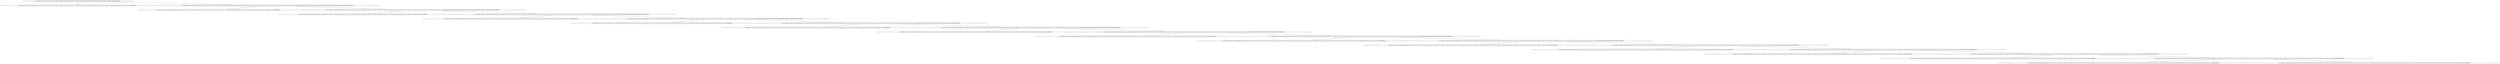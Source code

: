 digraph {
    0 [ label = "n=15, markers=0, start=32, stop=32, haplotype=[], samples=[SAMPLE1,SAMPLE2,SAMPLE3,SAMPLE4,SAMPLE5,SAMPLE6,SAMPLE7,SAMPLE8,SAMPLE9,SAMPLE10,SAMPLE11,SAMPLE12,SAMPLE13,SAMPLE14,SAMPLE14]" ]
    1 [ label = "n=1, markers=16, start=32, stop=47, haplotype=[chr9_32_G_T_1,chr9_33_A_C_0,chr9_34_G_T_0,chr9_35_A_C_0,chr9_36_G_T_0,chr9_37_A_C_0,chr9_38_G_T_0,chr9_39_A_C_0,chr9_40_G_T_0,chr9_41_A_C_0,chr9_42_G_T_0,chr9_43_A_C_0,chr9_44_G_T_0,chr9_45_A_C_0,chr9_46_G_T_0,chr9_47_A_C_1], samples=[SAMPLE14]" ]
    2 [ label = "n=14, markers=16, start=32, stop=47, haplotype=[chr9_32_G_T_1,chr9_33_A_C_0,chr9_34_G_T_0,chr9_35_A_C_0,chr9_36_G_T_0,chr9_37_A_C_0,chr9_38_G_T_0,chr9_39_A_C_0,chr9_40_G_T_0,chr9_41_A_C_0,chr9_42_G_T_0,chr9_43_A_C_0,chr9_44_G_T_0,chr9_45_A_C_0,chr9_46_G_T_0,chr9_47_A_C_0], samples=[SAMPLE1,SAMPLE2,SAMPLE3,SAMPLE4,SAMPLE5,SAMPLE6,SAMPLE7,SAMPLE8,SAMPLE9,SAMPLE10,SAMPLE11,SAMPLE12,SAMPLE13,SAMPLE14]" ]
    3 [ label = "n=1, markers=17, start=32, stop=48, haplotype=[chr9_32_G_T_1,chr9_33_A_C_0,chr9_34_G_T_0,chr9_35_A_C_0,chr9_36_G_T_0,chr9_37_A_C_0,chr9_38_G_T_0,chr9_39_A_C_0,chr9_40_G_T_0,chr9_41_A_C_0,chr9_42_G_T_0,chr9_43_A_C_0,chr9_44_G_T_0,chr9_45_A_C_0,chr9_46_G_T_0,chr9_47_A_C_0,chr9_48_G_T_1], samples=[SAMPLE1]" ]
    4 [ label = "n=13, markers=17, start=32, stop=48, haplotype=[chr9_32_G_T_1,chr9_33_A_C_0,chr9_34_G_T_0,chr9_35_A_C_0,chr9_36_G_T_0,chr9_37_A_C_0,chr9_38_G_T_0,chr9_39_A_C_0,chr9_40_G_T_0,chr9_41_A_C_0,chr9_42_G_T_0,chr9_43_A_C_0,chr9_44_G_T_0,chr9_45_A_C_0,chr9_46_G_T_0,chr9_47_A_C_0,chr9_48_G_T_0], samples=[SAMPLE2,SAMPLE3,SAMPLE4,SAMPLE5,SAMPLE6,SAMPLE7,SAMPLE8,SAMPLE9,SAMPLE10,SAMPLE11,SAMPLE12,SAMPLE13,SAMPLE14]" ]
    5 [ label = "n=1, markers=18, start=32, stop=49, haplotype=[chr9_32_G_T_1,chr9_33_A_C_0,chr9_34_G_T_0,chr9_35_A_C_0,chr9_36_G_T_0,chr9_37_A_C_0,chr9_38_G_T_0,chr9_39_A_C_0,chr9_40_G_T_0,chr9_41_A_C_0,chr9_42_G_T_0,chr9_43_A_C_0,chr9_44_G_T_0,chr9_45_A_C_0,chr9_46_G_T_0,chr9_47_A_C_0,chr9_48_G_T_0,chr9_49_A_C_1], samples=[SAMPLE2]" ]
    6 [ label = "n=12, markers=18, start=32, stop=49, haplotype=[chr9_32_G_T_1,chr9_33_A_C_0,chr9_34_G_T_0,chr9_35_A_C_0,chr9_36_G_T_0,chr9_37_A_C_0,chr9_38_G_T_0,chr9_39_A_C_0,chr9_40_G_T_0,chr9_41_A_C_0,chr9_42_G_T_0,chr9_43_A_C_0,chr9_44_G_T_0,chr9_45_A_C_0,chr9_46_G_T_0,chr9_47_A_C_0,chr9_48_G_T_0,chr9_49_A_C_0], samples=[SAMPLE3,SAMPLE4,SAMPLE5,SAMPLE6,SAMPLE7,SAMPLE8,SAMPLE9,SAMPLE10,SAMPLE11,SAMPLE12,SAMPLE13,SAMPLE14]" ]
    7 [ label = "n=1, markers=19, start=32, stop=50, haplotype=[chr9_32_G_T_1,chr9_33_A_C_0,chr9_34_G_T_0,chr9_35_A_C_0,chr9_36_G_T_0,chr9_37_A_C_0,chr9_38_G_T_0,chr9_39_A_C_0,chr9_40_G_T_0,chr9_41_A_C_0,chr9_42_G_T_0,chr9_43_A_C_0,chr9_44_G_T_0,chr9_45_A_C_0,chr9_46_G_T_0,chr9_47_A_C_0,chr9_48_G_T_0,chr9_49_A_C_0,chr9_50_G_T_1], samples=[SAMPLE3]" ]
    8 [ label = "n=11, markers=19, start=32, stop=50, haplotype=[chr9_32_G_T_1,chr9_33_A_C_0,chr9_34_G_T_0,chr9_35_A_C_0,chr9_36_G_T_0,chr9_37_A_C_0,chr9_38_G_T_0,chr9_39_A_C_0,chr9_40_G_T_0,chr9_41_A_C_0,chr9_42_G_T_0,chr9_43_A_C_0,chr9_44_G_T_0,chr9_45_A_C_0,chr9_46_G_T_0,chr9_47_A_C_0,chr9_48_G_T_0,chr9_49_A_C_0,chr9_50_G_T_0], samples=[SAMPLE4,SAMPLE5,SAMPLE6,SAMPLE7,SAMPLE8,SAMPLE9,SAMPLE10,SAMPLE11,SAMPLE12,SAMPLE13,SAMPLE14]" ]
    9 [ label = "n=1, markers=20, start=32, stop=51, haplotype=[chr9_32_G_T_1,chr9_33_A_C_0,chr9_34_G_T_0,chr9_35_A_C_0,chr9_36_G_T_0,chr9_37_A_C_0,chr9_38_G_T_0,chr9_39_A_C_0,chr9_40_G_T_0,chr9_41_A_C_0,chr9_42_G_T_0,chr9_43_A_C_0,chr9_44_G_T_0,chr9_45_A_C_0,chr9_46_G_T_0,chr9_47_A_C_0,chr9_48_G_T_0,chr9_49_A_C_0,chr9_50_G_T_0,chr9_51_A_C_1], samples=[SAMPLE4]" ]
    10 [ label = "n=10, markers=20, start=32, stop=51, haplotype=[chr9_32_G_T_1,chr9_33_A_C_0,chr9_34_G_T_0,chr9_35_A_C_0,chr9_36_G_T_0,chr9_37_A_C_0,chr9_38_G_T_0,chr9_39_A_C_0,chr9_40_G_T_0,chr9_41_A_C_0,chr9_42_G_T_0,chr9_43_A_C_0,chr9_44_G_T_0,chr9_45_A_C_0,chr9_46_G_T_0,chr9_47_A_C_0,chr9_48_G_T_0,chr9_49_A_C_0,chr9_50_G_T_0,chr9_51_A_C_0], samples=[SAMPLE5,SAMPLE6,SAMPLE7,SAMPLE8,SAMPLE9,SAMPLE10,SAMPLE11,SAMPLE12,SAMPLE13,SAMPLE14]" ]
    11 [ label = "n=1, markers=21, start=32, stop=52, haplotype=[chr9_32_G_T_1,chr9_33_A_C_0,chr9_34_G_T_0,chr9_35_A_C_0,chr9_36_G_T_0,chr9_37_A_C_0,chr9_38_G_T_0,chr9_39_A_C_0,chr9_40_G_T_0,chr9_41_A_C_0,chr9_42_G_T_0,chr9_43_A_C_0,chr9_44_G_T_0,chr9_45_A_C_0,chr9_46_G_T_0,chr9_47_A_C_0,chr9_48_G_T_0,chr9_49_A_C_0,chr9_50_G_T_0,chr9_51_A_C_0,chr9_52_G_T_1], samples=[SAMPLE5]" ]
    12 [ label = "n=9, markers=21, start=32, stop=52, haplotype=[chr9_32_G_T_1,chr9_33_A_C_0,chr9_34_G_T_0,chr9_35_A_C_0,chr9_36_G_T_0,chr9_37_A_C_0,chr9_38_G_T_0,chr9_39_A_C_0,chr9_40_G_T_0,chr9_41_A_C_0,chr9_42_G_T_0,chr9_43_A_C_0,chr9_44_G_T_0,chr9_45_A_C_0,chr9_46_G_T_0,chr9_47_A_C_0,chr9_48_G_T_0,chr9_49_A_C_0,chr9_50_G_T_0,chr9_51_A_C_0,chr9_52_G_T_0], samples=[SAMPLE6,SAMPLE7,SAMPLE8,SAMPLE9,SAMPLE10,SAMPLE11,SAMPLE12,SAMPLE13,SAMPLE14]" ]
    13 [ label = "n=1, markers=22, start=32, stop=53, haplotype=[chr9_32_G_T_1,chr9_33_A_C_0,chr9_34_G_T_0,chr9_35_A_C_0,chr9_36_G_T_0,chr9_37_A_C_0,chr9_38_G_T_0,chr9_39_A_C_0,chr9_40_G_T_0,chr9_41_A_C_0,chr9_42_G_T_0,chr9_43_A_C_0,chr9_44_G_T_0,chr9_45_A_C_0,chr9_46_G_T_0,chr9_47_A_C_0,chr9_48_G_T_0,chr9_49_A_C_0,chr9_50_G_T_0,chr9_51_A_C_0,chr9_52_G_T_0,chr9_53_A_C_1], samples=[SAMPLE6]" ]
    14 [ label = "n=8, markers=22, start=32, stop=53, haplotype=[chr9_32_G_T_1,chr9_33_A_C_0,chr9_34_G_T_0,chr9_35_A_C_0,chr9_36_G_T_0,chr9_37_A_C_0,chr9_38_G_T_0,chr9_39_A_C_0,chr9_40_G_T_0,chr9_41_A_C_0,chr9_42_G_T_0,chr9_43_A_C_0,chr9_44_G_T_0,chr9_45_A_C_0,chr9_46_G_T_0,chr9_47_A_C_0,chr9_48_G_T_0,chr9_49_A_C_0,chr9_50_G_T_0,chr9_51_A_C_0,chr9_52_G_T_0,chr9_53_A_C_0], samples=[SAMPLE7,SAMPLE8,SAMPLE9,SAMPLE10,SAMPLE11,SAMPLE12,SAMPLE13,SAMPLE14]" ]
    15 [ label = "n=1, markers=23, start=32, stop=54, haplotype=[chr9_32_G_T_1,chr9_33_A_C_0,chr9_34_G_T_0,chr9_35_A_C_0,chr9_36_G_T_0,chr9_37_A_C_0,chr9_38_G_T_0,chr9_39_A_C_0,chr9_40_G_T_0,chr9_41_A_C_0,chr9_42_G_T_0,chr9_43_A_C_0,chr9_44_G_T_0,chr9_45_A_C_0,chr9_46_G_T_0,chr9_47_A_C_0,chr9_48_G_T_0,chr9_49_A_C_0,chr9_50_G_T_0,chr9_51_A_C_0,chr9_52_G_T_0,chr9_53_A_C_0,chr9_54_G_T_1], samples=[SAMPLE7]" ]
    16 [ label = "n=7, markers=23, start=32, stop=54, haplotype=[chr9_32_G_T_1,chr9_33_A_C_0,chr9_34_G_T_0,chr9_35_A_C_0,chr9_36_G_T_0,chr9_37_A_C_0,chr9_38_G_T_0,chr9_39_A_C_0,chr9_40_G_T_0,chr9_41_A_C_0,chr9_42_G_T_0,chr9_43_A_C_0,chr9_44_G_T_0,chr9_45_A_C_0,chr9_46_G_T_0,chr9_47_A_C_0,chr9_48_G_T_0,chr9_49_A_C_0,chr9_50_G_T_0,chr9_51_A_C_0,chr9_52_G_T_0,chr9_53_A_C_0,chr9_54_G_T_0], samples=[SAMPLE8,SAMPLE9,SAMPLE10,SAMPLE11,SAMPLE12,SAMPLE13,SAMPLE14]" ]
    17 [ label = "n=1, markers=24, start=32, stop=55, haplotype=[chr9_32_G_T_1,chr9_33_A_C_0,chr9_34_G_T_0,chr9_35_A_C_0,chr9_36_G_T_0,chr9_37_A_C_0,chr9_38_G_T_0,chr9_39_A_C_0,chr9_40_G_T_0,chr9_41_A_C_0,chr9_42_G_T_0,chr9_43_A_C_0,chr9_44_G_T_0,chr9_45_A_C_0,chr9_46_G_T_0,chr9_47_A_C_0,chr9_48_G_T_0,chr9_49_A_C_0,chr9_50_G_T_0,chr9_51_A_C_0,chr9_52_G_T_0,chr9_53_A_C_0,chr9_54_G_T_0,chr9_55_A_C_1], samples=[SAMPLE8]" ]
    18 [ label = "n=6, markers=24, start=32, stop=55, haplotype=[chr9_32_G_T_1,chr9_33_A_C_0,chr9_34_G_T_0,chr9_35_A_C_0,chr9_36_G_T_0,chr9_37_A_C_0,chr9_38_G_T_0,chr9_39_A_C_0,chr9_40_G_T_0,chr9_41_A_C_0,chr9_42_G_T_0,chr9_43_A_C_0,chr9_44_G_T_0,chr9_45_A_C_0,chr9_46_G_T_0,chr9_47_A_C_0,chr9_48_G_T_0,chr9_49_A_C_0,chr9_50_G_T_0,chr9_51_A_C_0,chr9_52_G_T_0,chr9_53_A_C_0,chr9_54_G_T_0,chr9_55_A_C_0], samples=[SAMPLE9,SAMPLE10,SAMPLE11,SAMPLE12,SAMPLE13,SAMPLE14]" ]
    19 [ label = "n=1, markers=25, start=32, stop=56, haplotype=[chr9_32_G_T_1,chr9_33_A_C_0,chr9_34_G_T_0,chr9_35_A_C_0,chr9_36_G_T_0,chr9_37_A_C_0,chr9_38_G_T_0,chr9_39_A_C_0,chr9_40_G_T_0,chr9_41_A_C_0,chr9_42_G_T_0,chr9_43_A_C_0,chr9_44_G_T_0,chr9_45_A_C_0,chr9_46_G_T_0,chr9_47_A_C_0,chr9_48_G_T_0,chr9_49_A_C_0,chr9_50_G_T_0,chr9_51_A_C_0,chr9_52_G_T_0,chr9_53_A_C_0,chr9_54_G_T_0,chr9_55_A_C_0,chr9_56_G_T_1], samples=[SAMPLE9]" ]
    20 [ label = "n=5, markers=25, start=32, stop=56, haplotype=[chr9_32_G_T_1,chr9_33_A_C_0,chr9_34_G_T_0,chr9_35_A_C_0,chr9_36_G_T_0,chr9_37_A_C_0,chr9_38_G_T_0,chr9_39_A_C_0,chr9_40_G_T_0,chr9_41_A_C_0,chr9_42_G_T_0,chr9_43_A_C_0,chr9_44_G_T_0,chr9_45_A_C_0,chr9_46_G_T_0,chr9_47_A_C_0,chr9_48_G_T_0,chr9_49_A_C_0,chr9_50_G_T_0,chr9_51_A_C_0,chr9_52_G_T_0,chr9_53_A_C_0,chr9_54_G_T_0,chr9_55_A_C_0,chr9_56_G_T_0], samples=[SAMPLE10,SAMPLE11,SAMPLE12,SAMPLE13,SAMPLE14]" ]
    21 [ label = "n=1, markers=26, start=32, stop=57, haplotype=[chr9_32_G_T_1,chr9_33_A_C_0,chr9_34_G_T_0,chr9_35_A_C_0,chr9_36_G_T_0,chr9_37_A_C_0,chr9_38_G_T_0,chr9_39_A_C_0,chr9_40_G_T_0,chr9_41_A_C_0,chr9_42_G_T_0,chr9_43_A_C_0,chr9_44_G_T_0,chr9_45_A_C_0,chr9_46_G_T_0,chr9_47_A_C_0,chr9_48_G_T_0,chr9_49_A_C_0,chr9_50_G_T_0,chr9_51_A_C_0,chr9_52_G_T_0,chr9_53_A_C_0,chr9_54_G_T_0,chr9_55_A_C_0,chr9_56_G_T_0,chr9_57_A_C_1], samples=[SAMPLE10]" ]
    22 [ label = "n=4, markers=26, start=32, stop=57, haplotype=[chr9_32_G_T_1,chr9_33_A_C_0,chr9_34_G_T_0,chr9_35_A_C_0,chr9_36_G_T_0,chr9_37_A_C_0,chr9_38_G_T_0,chr9_39_A_C_0,chr9_40_G_T_0,chr9_41_A_C_0,chr9_42_G_T_0,chr9_43_A_C_0,chr9_44_G_T_0,chr9_45_A_C_0,chr9_46_G_T_0,chr9_47_A_C_0,chr9_48_G_T_0,chr9_49_A_C_0,chr9_50_G_T_0,chr9_51_A_C_0,chr9_52_G_T_0,chr9_53_A_C_0,chr9_54_G_T_0,chr9_55_A_C_0,chr9_56_G_T_0,chr9_57_A_C_0], samples=[SAMPLE11,SAMPLE12,SAMPLE13,SAMPLE14]" ]
    23 [ label = "n=1, markers=27, start=32, stop=58, haplotype=[chr9_32_G_T_1,chr9_33_A_C_0,chr9_34_G_T_0,chr9_35_A_C_0,chr9_36_G_T_0,chr9_37_A_C_0,chr9_38_G_T_0,chr9_39_A_C_0,chr9_40_G_T_0,chr9_41_A_C_0,chr9_42_G_T_0,chr9_43_A_C_0,chr9_44_G_T_0,chr9_45_A_C_0,chr9_46_G_T_0,chr9_47_A_C_0,chr9_48_G_T_0,chr9_49_A_C_0,chr9_50_G_T_0,chr9_51_A_C_0,chr9_52_G_T_0,chr9_53_A_C_0,chr9_54_G_T_0,chr9_55_A_C_0,chr9_56_G_T_0,chr9_57_A_C_0,chr9_58_G_T_1], samples=[SAMPLE11]" ]
    24 [ label = "n=3, markers=27, start=32, stop=58, haplotype=[chr9_32_G_T_1,chr9_33_A_C_0,chr9_34_G_T_0,chr9_35_A_C_0,chr9_36_G_T_0,chr9_37_A_C_0,chr9_38_G_T_0,chr9_39_A_C_0,chr9_40_G_T_0,chr9_41_A_C_0,chr9_42_G_T_0,chr9_43_A_C_0,chr9_44_G_T_0,chr9_45_A_C_0,chr9_46_G_T_0,chr9_47_A_C_0,chr9_48_G_T_0,chr9_49_A_C_0,chr9_50_G_T_0,chr9_51_A_C_0,chr9_52_G_T_0,chr9_53_A_C_0,chr9_54_G_T_0,chr9_55_A_C_0,chr9_56_G_T_0,chr9_57_A_C_0,chr9_58_G_T_0], samples=[SAMPLE12,SAMPLE13,SAMPLE14]" ]
    25 [ label = "n=1, markers=28, start=32, stop=59, haplotype=[chr9_32_G_T_1,chr9_33_A_C_0,chr9_34_G_T_0,chr9_35_A_C_0,chr9_36_G_T_0,chr9_37_A_C_0,chr9_38_G_T_0,chr9_39_A_C_0,chr9_40_G_T_0,chr9_41_A_C_0,chr9_42_G_T_0,chr9_43_A_C_0,chr9_44_G_T_0,chr9_45_A_C_0,chr9_46_G_T_0,chr9_47_A_C_0,chr9_48_G_T_0,chr9_49_A_C_0,chr9_50_G_T_0,chr9_51_A_C_0,chr9_52_G_T_0,chr9_53_A_C_0,chr9_54_G_T_0,chr9_55_A_C_0,chr9_56_G_T_0,chr9_57_A_C_0,chr9_58_G_T_0,chr9_59_A_C_1], samples=[SAMPLE12]" ]
    26 [ label = "n=2, markers=28, start=32, stop=59, haplotype=[chr9_32_G_T_1,chr9_33_A_C_0,chr9_34_G_T_0,chr9_35_A_C_0,chr9_36_G_T_0,chr9_37_A_C_0,chr9_38_G_T_0,chr9_39_A_C_0,chr9_40_G_T_0,chr9_41_A_C_0,chr9_42_G_T_0,chr9_43_A_C_0,chr9_44_G_T_0,chr9_45_A_C_0,chr9_46_G_T_0,chr9_47_A_C_0,chr9_48_G_T_0,chr9_49_A_C_0,chr9_50_G_T_0,chr9_51_A_C_0,chr9_52_G_T_0,chr9_53_A_C_0,chr9_54_G_T_0,chr9_55_A_C_0,chr9_56_G_T_0,chr9_57_A_C_0,chr9_58_G_T_0,chr9_59_A_C_0], samples=[SAMPLE13,SAMPLE14]" ]
    27 [ label = "n=1, markers=29, start=32, stop=60, haplotype=[chr9_32_G_T_1,chr9_33_A_C_0,chr9_34_G_T_0,chr9_35_A_C_0,chr9_36_G_T_0,chr9_37_A_C_0,chr9_38_G_T_0,chr9_39_A_C_0,chr9_40_G_T_0,chr9_41_A_C_0,chr9_42_G_T_0,chr9_43_A_C_0,chr9_44_G_T_0,chr9_45_A_C_0,chr9_46_G_T_0,chr9_47_A_C_0,chr9_48_G_T_0,chr9_49_A_C_0,chr9_50_G_T_0,chr9_51_A_C_0,chr9_52_G_T_0,chr9_53_A_C_0,chr9_54_G_T_0,chr9_55_A_C_0,chr9_56_G_T_0,chr9_57_A_C_0,chr9_58_G_T_0,chr9_59_A_C_0,chr9_60_G_T_1], samples=[SAMPLE13]" ]
    28 [ label = "n=1, markers=29, start=32, stop=60, haplotype=[chr9_32_G_T_1,chr9_33_A_C_0,chr9_34_G_T_0,chr9_35_A_C_0,chr9_36_G_T_0,chr9_37_A_C_0,chr9_38_G_T_0,chr9_39_A_C_0,chr9_40_G_T_0,chr9_41_A_C_0,chr9_42_G_T_0,chr9_43_A_C_0,chr9_44_G_T_0,chr9_45_A_C_0,chr9_46_G_T_0,chr9_47_A_C_0,chr9_48_G_T_0,chr9_49_A_C_0,chr9_50_G_T_0,chr9_51_A_C_0,chr9_52_G_T_0,chr9_53_A_C_0,chr9_54_G_T_0,chr9_55_A_C_0,chr9_56_G_T_0,chr9_57_A_C_0,chr9_58_G_T_0,chr9_59_A_C_0,chr9_60_G_T_0], samples=[SAMPLE14]" ]
    0 -> 1 [ label = "0" ]
    0 -> 2 [ label = "0" ]
    2 -> 3 [ label = "0" ]
    2 -> 4 [ label = "0" ]
    4 -> 5 [ label = "0" ]
    4 -> 6 [ label = "0" ]
    6 -> 7 [ label = "0" ]
    6 -> 8 [ label = "0" ]
    8 -> 9 [ label = "0" ]
    8 -> 10 [ label = "0" ]
    10 -> 11 [ label = "0" ]
    10 -> 12 [ label = "0" ]
    12 -> 13 [ label = "0" ]
    12 -> 14 [ label = "0" ]
    14 -> 15 [ label = "0" ]
    14 -> 16 [ label = "0" ]
    16 -> 17 [ label = "0" ]
    16 -> 18 [ label = "0" ]
    18 -> 19 [ label = "0" ]
    18 -> 20 [ label = "0" ]
    20 -> 21 [ label = "0" ]
    20 -> 22 [ label = "0" ]
    22 -> 23 [ label = "0" ]
    22 -> 24 [ label = "0" ]
    24 -> 25 [ label = "0" ]
    24 -> 26 [ label = "0" ]
    26 -> 27 [ label = "0" ]
    26 -> 28 [ label = "0" ]
}
